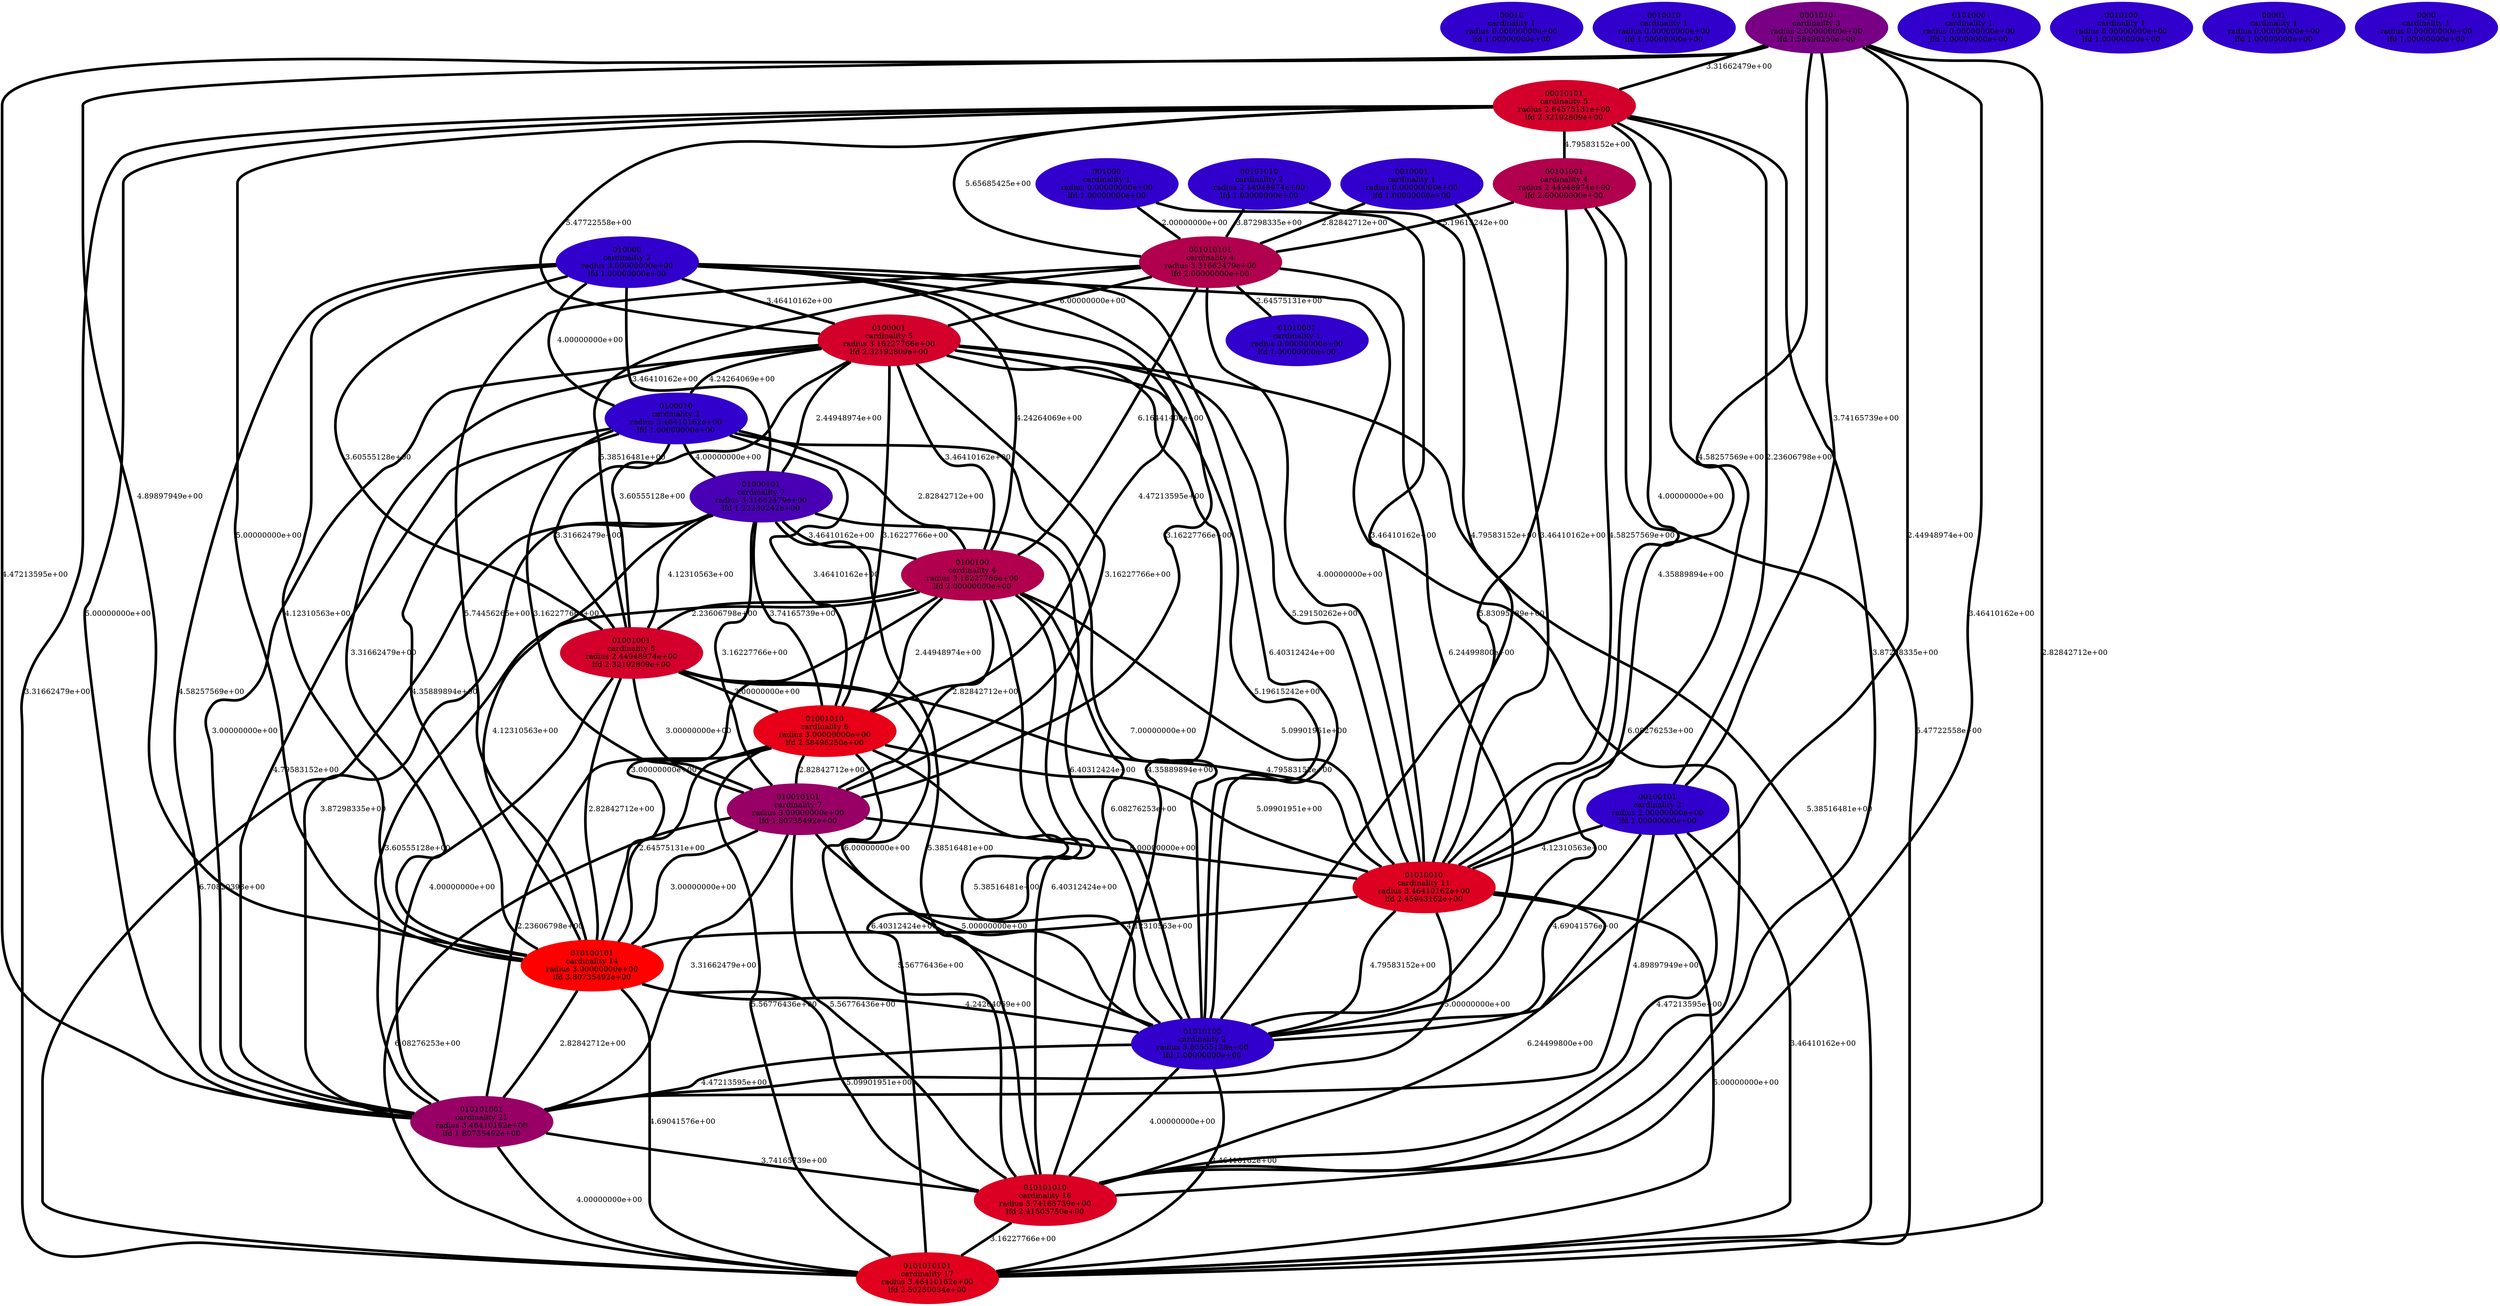 graph lympho {
    edge[style=solid, penwidth="5", labeldistance="10"]
    00010 [label="00010\ncardinality 1\nradius 0.00000000e+00\nlfd 1.00000000e+00", color="#3100CD", style="filled"]
    0010010 [label="0010010\ncardinality 1\nradius 0.00000000e+00\nlfd 1.00000000e+00", color="#3100CD", style="filled"]
    00010101 [label="00010101\ncardinality 5\nradius 2.64575131e+00\nlfd 2.32192809e+00", color="#D3002B", style="filled"]
    010000 [label="010000\ncardinality 2\nradius 3.00000000e+00\nlfd 1.00000000e+00", color="#3100CD", style="filled"]
    0101000 [label="0101000\ncardinality 1\nradius 0.00000000e+00\nlfd 1.00000000e+00", color="#3100CD", style="filled"]
    01001010 [label="01001010\ncardinality 6\nradius 3.00000000e+00\nlfd 2.58496250e+00", color="#E70017", style="filled"]
    0010100 [label="0010100\ncardinality 1\nradius 0.00000000e+00\nlfd 1.00000000e+00", color="#3100CD", style="filled"]
    001010101 [label="001010101\ncardinality 4\nradius 3.31662479e+00\nlfd 2.00000000e+00", color="#B1004D", style="filled"]
    001000 [label="001000\ncardinality 1\nradius 0.00000000e+00\nlfd 1.00000000e+00", color="#3100CD", style="filled"]
    0001010 [label="0001010\ncardinality 3\nradius 2.00000000e+00\nlfd 1.58496250e+00", color="#790085", style="filled"]
    010101001 [label="010101001\ncardinality 21\nradius 3.46410162e+00\nlfd 1.80735492e+00", color="#980066", style="filled"]
    00001 [label="00001\ncardinality 1\nradius 0.00000000e+00\nlfd 1.00000000e+00", color="#3100CD", style="filled"]
    01010010 [label="01010010\ncardinality 11\nradius 3.46410162e+00\nlfd 2.45943162e+00", color="#DE0020", style="filled"]
    00101001 [label="00101001\ncardinality 4\nradius 2.44948974e+00\nlfd 2.00000000e+00", color="#B1004D", style="filled"]
    01001001 [label="01001001\ncardinality 5\nradius 2.44948974e+00\nlfd 2.32192809e+00", color="#D3002B", style="filled"]
    0100001 [label="0100001\ncardinality 5\nradius 3.16227766e+00\nlfd 2.32192809e+00", color="#D3002B", style="filled"]
    0010001 [label="0010001\ncardinality 1\nradius 0.00000000e+00\nlfd 1.00000000e+00", color="#3100CD", style="filled"]
    0100010 [label="0100010\ncardinality 2\nradius 3.46410162e+00\nlfd 1.00000000e+00", color="#3100CD", style="filled"]
    010101010 [label="010101010\ncardinality 16\nradius 3.74165739e+00\nlfd 2.41503750e+00", color="#DB0023", style="filled"]
    010100101 [label="010100101\ncardinality 14\nradius 3.00000000e+00\nlfd 3.80735492e+00", color="#FE0000", style="filled"]
    00100101 [label="00100101\ncardinality 2\nradius 2.00000000e+00\nlfd 1.00000000e+00", color="#3100CD", style="filled"]
    00101010 [label="00101010\ncardinality 2\nradius 2.44948974e+00\nlfd 1.00000000e+00", color="#3100CD", style="filled"]
    01000101 [label="01000101\ncardinality 7\nradius 3.31662479e+00\nlfd 1.22239242e+00", color="#4900B5", style="filled"]
    010010101 [label="010010101\ncardinality 7\nradius 3.00000000e+00\nlfd 1.80735492e+00", color="#980066", style="filled"]
    01010001 [label="01010001\ncardinality 1\nradius 0.00000000e+00\nlfd 1.00000000e+00", color="#3100CD", style="filled"]
    0100100 [label="0100100\ncardinality 4\nradius 3.16227766e+00\nlfd 2.00000000e+00", color="#B1004D", style="filled"]
    0101010101 [label="0101010101\ncardinality 17\nradius 3.46410162e+00\nlfd 2.50250034e+00", color="#E1001D", style="filled"]
    01010100 [label="01010100\ncardinality 2\nradius 3.60555128e+00\nlfd 1.00000000e+00", color="#3100CD", style="filled"]
    0000 [label="0000\ncardinality 1\nradius 0.00000000e+00\nlfd 1.00000000e+00", color="#3100CD", style="filled"]
    01010100 -- 010101001 [label="4.47213595e+00"]
    0001010 -- 0101010101 [label="2.82842712e+00"]
    0100010 -- 010010101 [label="3.16227766e+00"]
    00100101 -- 0101010101 [label="3.46410162e+00"]
    00010101 -- 00101001 [label="4.79583152e+00"]
    00100101 -- 010101001 [label="4.89897949e+00"]
    0100100 -- 01001001 [label="2.23606798e+00"]
    010010101 -- 010100101 [label="3.00000000e+00"]
    00010101 -- 001010101 [label="5.65685425e+00"]
    0001010 -- 010101001 [label="4.47213595e+00"]
    01010100 -- 0101010101 [label="3.46410162e+00"]
    00010101 -- 00100101 [label="2.23606798e+00"]
    0100010 -- 01001010 [label="3.46410162e+00"]
    01000101 -- 010101001 [label="3.87298335e+00"]
    010101010 -- 0101010101 [label="3.16227766e+00"]
    0100001 -- 01001010 [label="3.16227766e+00"]
    00101010 -- 01010010 [label="4.79583152e+00"]
    0100010 -- 01000101 [label="4.00000000e+00"]
    0001010 -- 00010101 [label="3.31662479e+00"]
    010010101 -- 01010100 [label="5.00000000e+00"]
    010101001 -- 0101010101 [label="4.00000000e+00"]
    00100101 -- 01010100 [label="4.69041576e+00"]
    01000101 -- 01001001 [label="4.12310563e+00"]
    010000 -- 010101010 [label="6.08276253e+00"]
    01001001 -- 010100101 [label="2.82842712e+00"]
    010010101 -- 010101010 [label="5.56776436e+00"]
    00101001 -- 0101010101 [label="5.47722558e+00"]
    0100001 -- 0100100 [label="3.46410162e+00"]
    001000 -- 001010101 [label="2.00000000e+00"]
    0100001 -- 010010101 [label="3.16227766e+00"]
    0100001 -- 0101010101 [label="5.38516481e+00"]
    00010101 -- 010100101 [label="5.00000000e+00"]
    010000 -- 01010100 [label="6.40312424e+00"]
    0100010 -- 01001001 [label="3.31662479e+00"]
    0100001 -- 010101010 [label="4.35889894e+00"]
    00010101 -- 010101010 [label="3.87298335e+00"]
    001010101 -- 0100001 [label="6.00000000e+00"]
    0100100 -- 010101001 [label="3.60555128e+00"]
    01001010 -- 010101010 [label="5.56776436e+00"]
    0100001 -- 0100010 [label="4.24264069e+00"]
    0100100 -- 010010101 [label="2.82842712e+00"]
    0100100 -- 0101010101 [label="6.40312424e+00"]
    01010010 -- 01010100 [label="4.79583152e+00"]
    001010101 -- 01010100 [label="6.24499800e+00"]
    00100101 -- 01010010 [label="4.12310563e+00"]
    0100001 -- 010100101 [label="3.31662479e+00"]
    00010101 -- 010101001 [label="5.00000000e+00"]
    0100001 -- 01000101 [label="2.44948974e+00"]
    01010010 -- 0101010101 [label="5.00000000e+00"]
    010100101 -- 0101010101 [label="4.69041576e+00"]
    01001010 -- 01010010 [label="5.09901951e+00"]
    01000101 -- 010010101 [label="3.16227766e+00"]
    01010010 -- 010101001 [label="5.00000000e+00"]
    00010101 -- 0101010101 [label="3.31662479e+00"]
    001010101 -- 01010010 [label="4.00000000e+00"]
    010000 -- 0100010 [label="4.00000000e+00"]
    0100001 -- 01010010 [label="5.29150262e+00"]
    010000 -- 01000101 [label="3.46410162e+00"]
    010100101 -- 010101001 [label="2.82842712e+00"]
    001010101 -- 0100100 [label="6.16441400e+00"]
    01001001 -- 01010100 [label="6.00000000e+00"]
    01000101 -- 0101010101 [label="6.70820393e+00"]
    010000 -- 01001001 [label="3.60555128e+00"]
    0010001 -- 001010101 [label="2.82842712e+00"]
    0001010 -- 00100101 [label="3.74165739e+00"]
    010000 -- 01001010 [label="4.47213595e+00"]
    01001010 -- 010010101 [label="2.82842712e+00"]
    0001010 -- 01010010 [label="4.58257569e+00"]
    010010101 -- 010101001 [label="3.31662479e+00"]
    01000101 -- 01001010 [label="3.74165739e+00"]
    001010101 -- 01010001 [label="2.64575131e+00"]
    00101001 -- 01010100 [label="5.83095189e+00"]
    010000 -- 010100101 [label="4.12310563e+00"]
    0010001 -- 01010010 [label="3.46410162e+00"]
    01001001 -- 010010101 [label="3.00000000e+00"]
    01001001 -- 010101001 [label="4.00000000e+00"]
    01000101 -- 010101010 [label="5.38516481e+00"]
    00010101 -- 01010100 [label="4.35889894e+00"]
    0001010 -- 010101010 [label="3.46410162e+00"]
    0001010 -- 010100101 [label="4.89897949e+00"]
    0100010 -- 010101001 [label="4.79583152e+00"]
    01010010 -- 010101010 [label="6.24499800e+00"]
    01001010 -- 010101001 [label="2.23606798e+00"]
    01000101 -- 0100100 [label="3.46410162e+00"]
    010000 -- 010010101 [label="3.16227766e+00"]
    01010100 -- 010101010 [label="4.00000000e+00"]
    00010101 -- 01010010 [label="4.00000000e+00"]
    0100100 -- 010101010 [label="6.40312424e+00"]
    01001001 -- 01001010 [label="3.00000000e+00"]
    010000 -- 0100100 [label="4.24264069e+00"]
    0100001 -- 01010100 [label="5.19615242e+00"]
    0100100 -- 01001010 [label="2.44948974e+00"]
    0100100 -- 01010100 [label="6.08276253e+00"]
    001010101 -- 010100101 [label="5.74456265e+00"]
    01001001 -- 01010010 [label="4.79583152e+00"]
    0100001 -- 01001001 [label="3.60555128e+00"]
    01001010 -- 0101010101 [label="5.56776436e+00"]
    00101010 -- 001010101 [label="3.87298335e+00"]
    0100100 -- 01010010 [label="5.09901951e+00"]
    010100101 -- 010101010 [label="5.09901951e+00"]
    010100101 -- 01010100 [label="4.24264069e+00"]
    010000 -- 010101001 [label="4.58257569e+00"]
    0100010 -- 01010100 [label="7.00000000e+00"]
    01000101 -- 010100101 [label="4.12310563e+00"]
    00010101 -- 0100001 [label="5.47722558e+00"]
    01001010 -- 01010100 [label="5.38516481e+00"]
    01010010 -- 010100101 [label="4.12310563e+00"]
    0100010 -- 010100101 [label="4.35889894e+00"]
    0100100 -- 010100101 [label="3.00000000e+00"]
    0100010 -- 0100100 [label="2.82842712e+00"]
    001000 -- 01010010 [label="3.46410162e+00"]
    0100001 -- 010101001 [label="3.00000000e+00"]
    010101001 -- 010101010 [label="3.74165739e+00"]
    01001010 -- 010100101 [label="2.64575131e+00"]
    001010101 -- 01001001 [label="5.38516481e+00"]
    00101001 -- 01010010 [label="4.58257569e+00"]
    00100101 -- 010101010 [label="4.47213595e+00"]
    010010101 -- 0101010101 [label="6.08276253e+00"]
    010000 -- 0100001 [label="3.46410162e+00"]
    00101001 -- 001010101 [label="5.19615242e+00"]
    01000101 -- 01010100 [label="6.40312424e+00"]
    010010101 -- 01010010 [label="6.00000000e+00"]
    0001010 -- 01010100 [label="2.44948974e+00"]
}